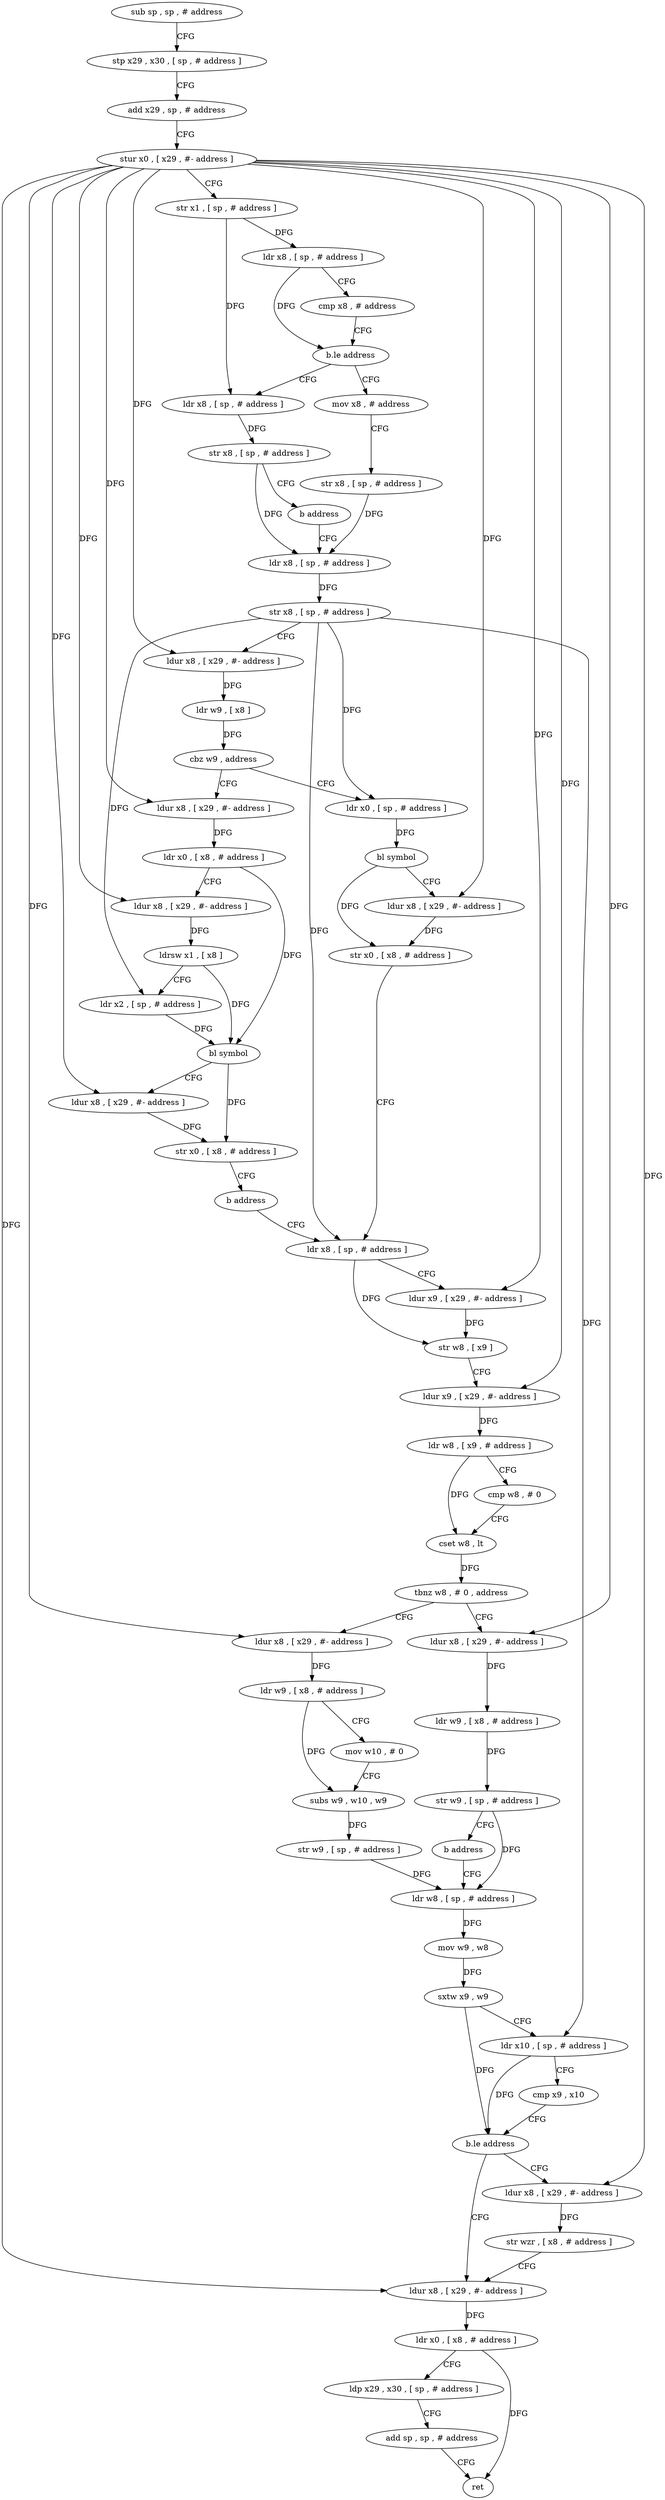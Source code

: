 digraph "func" {
"4244220" [label = "sub sp , sp , # address" ]
"4244224" [label = "stp x29 , x30 , [ sp , # address ]" ]
"4244228" [label = "add x29 , sp , # address" ]
"4244232" [label = "stur x0 , [ x29 , #- address ]" ]
"4244236" [label = "str x1 , [ sp , # address ]" ]
"4244240" [label = "ldr x8 , [ sp , # address ]" ]
"4244244" [label = "cmp x8 , # address" ]
"4244248" [label = "b.le address" ]
"4244264" [label = "mov x8 , # address" ]
"4244252" [label = "ldr x8 , [ sp , # address ]" ]
"4244268" [label = "str x8 , [ sp , # address ]" ]
"4244272" [label = "ldr x8 , [ sp , # address ]" ]
"4244256" [label = "str x8 , [ sp , # address ]" ]
"4244260" [label = "b address" ]
"4244328" [label = "ldr x0 , [ sp , # address ]" ]
"4244332" [label = "bl symbol" ]
"4244336" [label = "ldur x8 , [ x29 , #- address ]" ]
"4244340" [label = "str x0 , [ x8 , # address ]" ]
"4244344" [label = "ldr x8 , [ sp , # address ]" ]
"4244292" [label = "ldur x8 , [ x29 , #- address ]" ]
"4244296" [label = "ldr x0 , [ x8 , # address ]" ]
"4244300" [label = "ldur x8 , [ x29 , #- address ]" ]
"4244304" [label = "ldrsw x1 , [ x8 ]" ]
"4244308" [label = "ldr x2 , [ sp , # address ]" ]
"4244312" [label = "bl symbol" ]
"4244316" [label = "ldur x8 , [ x29 , #- address ]" ]
"4244320" [label = "str x0 , [ x8 , # address ]" ]
"4244324" [label = "b address" ]
"4244276" [label = "str x8 , [ sp , # address ]" ]
"4244280" [label = "ldur x8 , [ x29 , #- address ]" ]
"4244284" [label = "ldr w9 , [ x8 ]" ]
"4244288" [label = "cbz w9 , address" ]
"4244392" [label = "ldur x8 , [ x29 , #- address ]" ]
"4244396" [label = "ldr w9 , [ x8 , # address ]" ]
"4244400" [label = "mov w10 , # 0" ]
"4244404" [label = "subs w9 , w10 , w9" ]
"4244408" [label = "str w9 , [ sp , # address ]" ]
"4244412" [label = "ldr w8 , [ sp , # address ]" ]
"4244376" [label = "ldur x8 , [ x29 , #- address ]" ]
"4244380" [label = "ldr w9 , [ x8 , # address ]" ]
"4244384" [label = "str w9 , [ sp , # address ]" ]
"4244388" [label = "b address" ]
"4244348" [label = "ldur x9 , [ x29 , #- address ]" ]
"4244352" [label = "str w8 , [ x9 ]" ]
"4244356" [label = "ldur x9 , [ x29 , #- address ]" ]
"4244360" [label = "ldr w8 , [ x9 , # address ]" ]
"4244364" [label = "cmp w8 , # 0" ]
"4244368" [label = "cset w8 , lt" ]
"4244372" [label = "tbnz w8 , # 0 , address" ]
"4244444" [label = "ldur x8 , [ x29 , #- address ]" ]
"4244448" [label = "ldr x0 , [ x8 , # address ]" ]
"4244452" [label = "ldp x29 , x30 , [ sp , # address ]" ]
"4244456" [label = "add sp , sp , # address" ]
"4244460" [label = "ret" ]
"4244436" [label = "ldur x8 , [ x29 , #- address ]" ]
"4244440" [label = "str wzr , [ x8 , # address ]" ]
"4244416" [label = "mov w9 , w8" ]
"4244420" [label = "sxtw x9 , w9" ]
"4244424" [label = "ldr x10 , [ sp , # address ]" ]
"4244428" [label = "cmp x9 , x10" ]
"4244432" [label = "b.le address" ]
"4244220" -> "4244224" [ label = "CFG" ]
"4244224" -> "4244228" [ label = "CFG" ]
"4244228" -> "4244232" [ label = "CFG" ]
"4244232" -> "4244236" [ label = "CFG" ]
"4244232" -> "4244280" [ label = "DFG" ]
"4244232" -> "4244336" [ label = "DFG" ]
"4244232" -> "4244292" [ label = "DFG" ]
"4244232" -> "4244300" [ label = "DFG" ]
"4244232" -> "4244316" [ label = "DFG" ]
"4244232" -> "4244348" [ label = "DFG" ]
"4244232" -> "4244356" [ label = "DFG" ]
"4244232" -> "4244392" [ label = "DFG" ]
"4244232" -> "4244376" [ label = "DFG" ]
"4244232" -> "4244444" [ label = "DFG" ]
"4244232" -> "4244436" [ label = "DFG" ]
"4244236" -> "4244240" [ label = "DFG" ]
"4244236" -> "4244252" [ label = "DFG" ]
"4244240" -> "4244244" [ label = "CFG" ]
"4244240" -> "4244248" [ label = "DFG" ]
"4244244" -> "4244248" [ label = "CFG" ]
"4244248" -> "4244264" [ label = "CFG" ]
"4244248" -> "4244252" [ label = "CFG" ]
"4244264" -> "4244268" [ label = "CFG" ]
"4244252" -> "4244256" [ label = "DFG" ]
"4244268" -> "4244272" [ label = "DFG" ]
"4244272" -> "4244276" [ label = "DFG" ]
"4244256" -> "4244260" [ label = "CFG" ]
"4244256" -> "4244272" [ label = "DFG" ]
"4244260" -> "4244272" [ label = "CFG" ]
"4244328" -> "4244332" [ label = "DFG" ]
"4244332" -> "4244336" [ label = "CFG" ]
"4244332" -> "4244340" [ label = "DFG" ]
"4244336" -> "4244340" [ label = "DFG" ]
"4244340" -> "4244344" [ label = "CFG" ]
"4244344" -> "4244348" [ label = "CFG" ]
"4244344" -> "4244352" [ label = "DFG" ]
"4244292" -> "4244296" [ label = "DFG" ]
"4244296" -> "4244300" [ label = "CFG" ]
"4244296" -> "4244312" [ label = "DFG" ]
"4244300" -> "4244304" [ label = "DFG" ]
"4244304" -> "4244308" [ label = "CFG" ]
"4244304" -> "4244312" [ label = "DFG" ]
"4244308" -> "4244312" [ label = "DFG" ]
"4244312" -> "4244316" [ label = "CFG" ]
"4244312" -> "4244320" [ label = "DFG" ]
"4244316" -> "4244320" [ label = "DFG" ]
"4244320" -> "4244324" [ label = "CFG" ]
"4244324" -> "4244344" [ label = "CFG" ]
"4244276" -> "4244280" [ label = "CFG" ]
"4244276" -> "4244328" [ label = "DFG" ]
"4244276" -> "4244308" [ label = "DFG" ]
"4244276" -> "4244344" [ label = "DFG" ]
"4244276" -> "4244424" [ label = "DFG" ]
"4244280" -> "4244284" [ label = "DFG" ]
"4244284" -> "4244288" [ label = "DFG" ]
"4244288" -> "4244328" [ label = "CFG" ]
"4244288" -> "4244292" [ label = "CFG" ]
"4244392" -> "4244396" [ label = "DFG" ]
"4244396" -> "4244400" [ label = "CFG" ]
"4244396" -> "4244404" [ label = "DFG" ]
"4244400" -> "4244404" [ label = "CFG" ]
"4244404" -> "4244408" [ label = "DFG" ]
"4244408" -> "4244412" [ label = "DFG" ]
"4244412" -> "4244416" [ label = "DFG" ]
"4244376" -> "4244380" [ label = "DFG" ]
"4244380" -> "4244384" [ label = "DFG" ]
"4244384" -> "4244388" [ label = "CFG" ]
"4244384" -> "4244412" [ label = "DFG" ]
"4244388" -> "4244412" [ label = "CFG" ]
"4244348" -> "4244352" [ label = "DFG" ]
"4244352" -> "4244356" [ label = "CFG" ]
"4244356" -> "4244360" [ label = "DFG" ]
"4244360" -> "4244364" [ label = "CFG" ]
"4244360" -> "4244368" [ label = "DFG" ]
"4244364" -> "4244368" [ label = "CFG" ]
"4244368" -> "4244372" [ label = "DFG" ]
"4244372" -> "4244392" [ label = "CFG" ]
"4244372" -> "4244376" [ label = "CFG" ]
"4244444" -> "4244448" [ label = "DFG" ]
"4244448" -> "4244452" [ label = "CFG" ]
"4244448" -> "4244460" [ label = "DFG" ]
"4244452" -> "4244456" [ label = "CFG" ]
"4244456" -> "4244460" [ label = "CFG" ]
"4244436" -> "4244440" [ label = "DFG" ]
"4244440" -> "4244444" [ label = "CFG" ]
"4244416" -> "4244420" [ label = "DFG" ]
"4244420" -> "4244424" [ label = "CFG" ]
"4244420" -> "4244432" [ label = "DFG" ]
"4244424" -> "4244428" [ label = "CFG" ]
"4244424" -> "4244432" [ label = "DFG" ]
"4244428" -> "4244432" [ label = "CFG" ]
"4244432" -> "4244444" [ label = "CFG" ]
"4244432" -> "4244436" [ label = "CFG" ]
}
